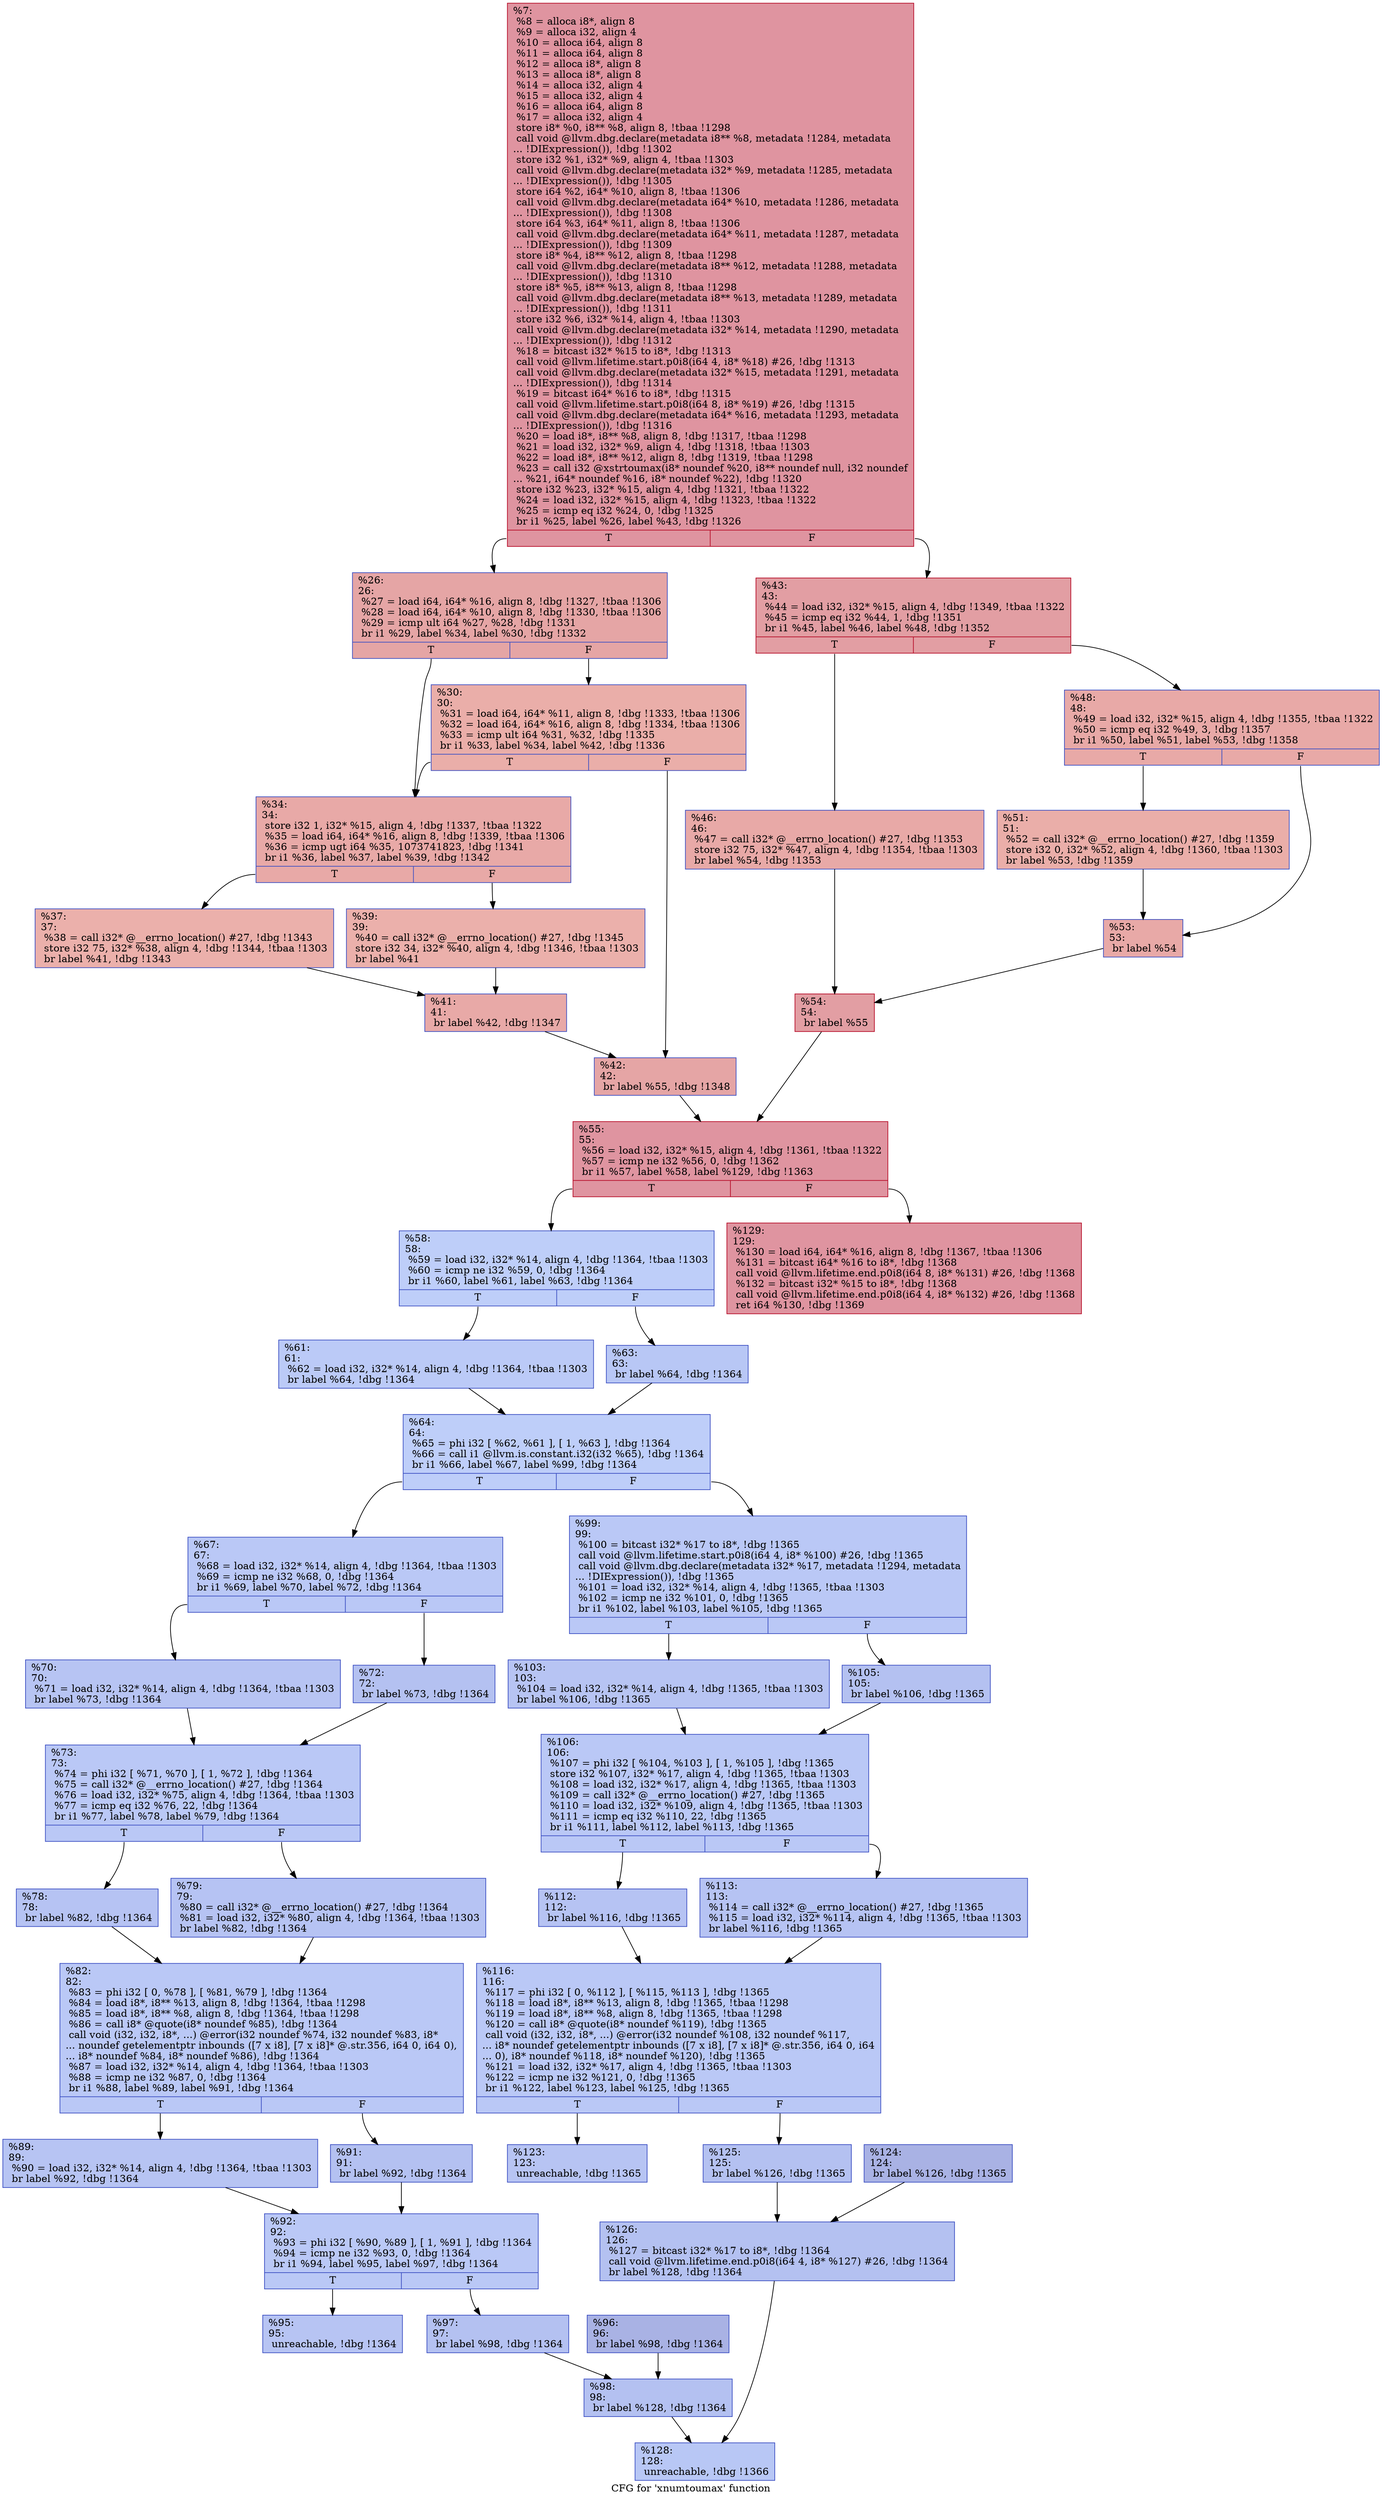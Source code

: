 digraph "CFG for 'xnumtoumax' function" {
	label="CFG for 'xnumtoumax' function";

	Node0x273cb00 [shape=record,color="#b70d28ff", style=filled, fillcolor="#b70d2870",label="{%7:\l  %8 = alloca i8*, align 8\l  %9 = alloca i32, align 4\l  %10 = alloca i64, align 8\l  %11 = alloca i64, align 8\l  %12 = alloca i8*, align 8\l  %13 = alloca i8*, align 8\l  %14 = alloca i32, align 4\l  %15 = alloca i32, align 4\l  %16 = alloca i64, align 8\l  %17 = alloca i32, align 4\l  store i8* %0, i8** %8, align 8, !tbaa !1298\l  call void @llvm.dbg.declare(metadata i8** %8, metadata !1284, metadata\l... !DIExpression()), !dbg !1302\l  store i32 %1, i32* %9, align 4, !tbaa !1303\l  call void @llvm.dbg.declare(metadata i32* %9, metadata !1285, metadata\l... !DIExpression()), !dbg !1305\l  store i64 %2, i64* %10, align 8, !tbaa !1306\l  call void @llvm.dbg.declare(metadata i64* %10, metadata !1286, metadata\l... !DIExpression()), !dbg !1308\l  store i64 %3, i64* %11, align 8, !tbaa !1306\l  call void @llvm.dbg.declare(metadata i64* %11, metadata !1287, metadata\l... !DIExpression()), !dbg !1309\l  store i8* %4, i8** %12, align 8, !tbaa !1298\l  call void @llvm.dbg.declare(metadata i8** %12, metadata !1288, metadata\l... !DIExpression()), !dbg !1310\l  store i8* %5, i8** %13, align 8, !tbaa !1298\l  call void @llvm.dbg.declare(metadata i8** %13, metadata !1289, metadata\l... !DIExpression()), !dbg !1311\l  store i32 %6, i32* %14, align 4, !tbaa !1303\l  call void @llvm.dbg.declare(metadata i32* %14, metadata !1290, metadata\l... !DIExpression()), !dbg !1312\l  %18 = bitcast i32* %15 to i8*, !dbg !1313\l  call void @llvm.lifetime.start.p0i8(i64 4, i8* %18) #26, !dbg !1313\l  call void @llvm.dbg.declare(metadata i32* %15, metadata !1291, metadata\l... !DIExpression()), !dbg !1314\l  %19 = bitcast i64* %16 to i8*, !dbg !1315\l  call void @llvm.lifetime.start.p0i8(i64 8, i8* %19) #26, !dbg !1315\l  call void @llvm.dbg.declare(metadata i64* %16, metadata !1293, metadata\l... !DIExpression()), !dbg !1316\l  %20 = load i8*, i8** %8, align 8, !dbg !1317, !tbaa !1298\l  %21 = load i32, i32* %9, align 4, !dbg !1318, !tbaa !1303\l  %22 = load i8*, i8** %12, align 8, !dbg !1319, !tbaa !1298\l  %23 = call i32 @xstrtoumax(i8* noundef %20, i8** noundef null, i32 noundef\l... %21, i64* noundef %16, i8* noundef %22), !dbg !1320\l  store i32 %23, i32* %15, align 4, !dbg !1321, !tbaa !1322\l  %24 = load i32, i32* %15, align 4, !dbg !1323, !tbaa !1322\l  %25 = icmp eq i32 %24, 0, !dbg !1325\l  br i1 %25, label %26, label %43, !dbg !1326\l|{<s0>T|<s1>F}}"];
	Node0x273cb00:s0 -> Node0x273ccd0;
	Node0x273cb00:s1 -> Node0x273cf00;
	Node0x273ccd0 [shape=record,color="#3d50c3ff", style=filled, fillcolor="#c5333470",label="{%26:\l26:                                               \l  %27 = load i64, i64* %16, align 8, !dbg !1327, !tbaa !1306\l  %28 = load i64, i64* %10, align 8, !dbg !1330, !tbaa !1306\l  %29 = icmp ult i64 %27, %28, !dbg !1331\l  br i1 %29, label %34, label %30, !dbg !1332\l|{<s0>T|<s1>F}}"];
	Node0x273ccd0:s0 -> Node0x273cd70;
	Node0x273ccd0:s1 -> Node0x273cd20;
	Node0x273cd20 [shape=record,color="#3d50c3ff", style=filled, fillcolor="#d0473d70",label="{%30:\l30:                                               \l  %31 = load i64, i64* %11, align 8, !dbg !1333, !tbaa !1306\l  %32 = load i64, i64* %16, align 8, !dbg !1334, !tbaa !1306\l  %33 = icmp ult i64 %31, %32, !dbg !1335\l  br i1 %33, label %34, label %42, !dbg !1336\l|{<s0>T|<s1>F}}"];
	Node0x273cd20:s0 -> Node0x273cd70;
	Node0x273cd20:s1 -> Node0x273ceb0;
	Node0x273cd70 [shape=record,color="#3d50c3ff", style=filled, fillcolor="#ca3b3770",label="{%34:\l34:                                               \l  store i32 1, i32* %15, align 4, !dbg !1337, !tbaa !1322\l  %35 = load i64, i64* %16, align 8, !dbg !1339, !tbaa !1306\l  %36 = icmp ugt i64 %35, 1073741823, !dbg !1341\l  br i1 %36, label %37, label %39, !dbg !1342\l|{<s0>T|<s1>F}}"];
	Node0x273cd70:s0 -> Node0x273cdc0;
	Node0x273cd70:s1 -> Node0x273ce10;
	Node0x273cdc0 [shape=record,color="#3d50c3ff", style=filled, fillcolor="#d24b4070",label="{%37:\l37:                                               \l  %38 = call i32* @__errno_location() #27, !dbg !1343\l  store i32 75, i32* %38, align 4, !dbg !1344, !tbaa !1303\l  br label %41, !dbg !1343\l}"];
	Node0x273cdc0 -> Node0x273ce60;
	Node0x273ce10 [shape=record,color="#3d50c3ff", style=filled, fillcolor="#d24b4070",label="{%39:\l39:                                               \l  %40 = call i32* @__errno_location() #27, !dbg !1345\l  store i32 34, i32* %40, align 4, !dbg !1346, !tbaa !1303\l  br label %41\l}"];
	Node0x273ce10 -> Node0x273ce60;
	Node0x273ce60 [shape=record,color="#3d50c3ff", style=filled, fillcolor="#ca3b3770",label="{%41:\l41:                                               \l  br label %42, !dbg !1347\l}"];
	Node0x273ce60 -> Node0x273ceb0;
	Node0x273ceb0 [shape=record,color="#3d50c3ff", style=filled, fillcolor="#c5333470",label="{%42:\l42:                                               \l  br label %55, !dbg !1348\l}"];
	Node0x273ceb0 -> Node0x273d0e0;
	Node0x273cf00 [shape=record,color="#b70d28ff", style=filled, fillcolor="#be242e70",label="{%43:\l43:                                               \l  %44 = load i32, i32* %15, align 4, !dbg !1349, !tbaa !1322\l  %45 = icmp eq i32 %44, 1, !dbg !1351\l  br i1 %45, label %46, label %48, !dbg !1352\l|{<s0>T|<s1>F}}"];
	Node0x273cf00:s0 -> Node0x273cf50;
	Node0x273cf00:s1 -> Node0x273cfa0;
	Node0x273cf50 [shape=record,color="#3d50c3ff", style=filled, fillcolor="#ca3b3770",label="{%46:\l46:                                               \l  %47 = call i32* @__errno_location() #27, !dbg !1353\l  store i32 75, i32* %47, align 4, !dbg !1354, !tbaa !1303\l  br label %54, !dbg !1353\l}"];
	Node0x273cf50 -> Node0x273d090;
	Node0x273cfa0 [shape=record,color="#3d50c3ff", style=filled, fillcolor="#ca3b3770",label="{%48:\l48:                                               \l  %49 = load i32, i32* %15, align 4, !dbg !1355, !tbaa !1322\l  %50 = icmp eq i32 %49, 3, !dbg !1357\l  br i1 %50, label %51, label %53, !dbg !1358\l|{<s0>T|<s1>F}}"];
	Node0x273cfa0:s0 -> Node0x273cff0;
	Node0x273cfa0:s1 -> Node0x273d040;
	Node0x273cff0 [shape=record,color="#3d50c3ff", style=filled, fillcolor="#d0473d70",label="{%51:\l51:                                               \l  %52 = call i32* @__errno_location() #27, !dbg !1359\l  store i32 0, i32* %52, align 4, !dbg !1360, !tbaa !1303\l  br label %53, !dbg !1359\l}"];
	Node0x273cff0 -> Node0x273d040;
	Node0x273d040 [shape=record,color="#3d50c3ff", style=filled, fillcolor="#ca3b3770",label="{%53:\l53:                                               \l  br label %54\l}"];
	Node0x273d040 -> Node0x273d090;
	Node0x273d090 [shape=record,color="#b70d28ff", style=filled, fillcolor="#be242e70",label="{%54:\l54:                                               \l  br label %55\l}"];
	Node0x273d090 -> Node0x273d0e0;
	Node0x273d0e0 [shape=record,color="#b70d28ff", style=filled, fillcolor="#b70d2870",label="{%55:\l55:                                               \l  %56 = load i32, i32* %15, align 4, !dbg !1361, !tbaa !1322\l  %57 = icmp ne i32 %56, 0, !dbg !1362\l  br i1 %57, label %58, label %129, !dbg !1363\l|{<s0>T|<s1>F}}"];
	Node0x273d0e0:s0 -> Node0x273d130;
	Node0x273d0e0:s1 -> Node0x273da90;
	Node0x273d130 [shape=record,color="#3d50c3ff", style=filled, fillcolor="#6c8ff170",label="{%58:\l58:                                               \l  %59 = load i32, i32* %14, align 4, !dbg !1364, !tbaa !1303\l  %60 = icmp ne i32 %59, 0, !dbg !1364\l  br i1 %60, label %61, label %63, !dbg !1364\l|{<s0>T|<s1>F}}"];
	Node0x273d130:s0 -> Node0x273d180;
	Node0x273d130:s1 -> Node0x273d1d0;
	Node0x273d180 [shape=record,color="#3d50c3ff", style=filled, fillcolor="#6687ed70",label="{%61:\l61:                                               \l  %62 = load i32, i32* %14, align 4, !dbg !1364, !tbaa !1303\l  br label %64, !dbg !1364\l}"];
	Node0x273d180 -> Node0x273d220;
	Node0x273d1d0 [shape=record,color="#3d50c3ff", style=filled, fillcolor="#5f7fe870",label="{%63:\l63:                                               \l  br label %64, !dbg !1364\l}"];
	Node0x273d1d0 -> Node0x273d220;
	Node0x273d220 [shape=record,color="#3d50c3ff", style=filled, fillcolor="#6c8ff170",label="{%64:\l64:                                               \l  %65 = phi i32 [ %62, %61 ], [ 1, %63 ], !dbg !1364\l  %66 = call i1 @llvm.is.constant.i32(i32 %65), !dbg !1364\l  br i1 %66, label %67, label %99, !dbg !1364\l|{<s0>T|<s1>F}}"];
	Node0x273d220:s0 -> Node0x273d270;
	Node0x273d220:s1 -> Node0x273d6d0;
	Node0x273d270 [shape=record,color="#3d50c3ff", style=filled, fillcolor="#6282ea70",label="{%67:\l67:                                               \l  %68 = load i32, i32* %14, align 4, !dbg !1364, !tbaa !1303\l  %69 = icmp ne i32 %68, 0, !dbg !1364\l  br i1 %69, label %70, label %72, !dbg !1364\l|{<s0>T|<s1>F}}"];
	Node0x273d270:s0 -> Node0x273d2c0;
	Node0x273d270:s1 -> Node0x273d310;
	Node0x273d2c0 [shape=record,color="#3d50c3ff", style=filled, fillcolor="#5b7ae570",label="{%70:\l70:                                               \l  %71 = load i32, i32* %14, align 4, !dbg !1364, !tbaa !1303\l  br label %73, !dbg !1364\l}"];
	Node0x273d2c0 -> Node0x273d360;
	Node0x273d310 [shape=record,color="#3d50c3ff", style=filled, fillcolor="#5572df70",label="{%72:\l72:                                               \l  br label %73, !dbg !1364\l}"];
	Node0x273d310 -> Node0x273d360;
	Node0x273d360 [shape=record,color="#3d50c3ff", style=filled, fillcolor="#6282ea70",label="{%73:\l73:                                               \l  %74 = phi i32 [ %71, %70 ], [ 1, %72 ], !dbg !1364\l  %75 = call i32* @__errno_location() #27, !dbg !1364\l  %76 = load i32, i32* %75, align 4, !dbg !1364, !tbaa !1303\l  %77 = icmp eq i32 %76, 22, !dbg !1364\l  br i1 %77, label %78, label %79, !dbg !1364\l|{<s0>T|<s1>F}}"];
	Node0x273d360:s0 -> Node0x273d3b0;
	Node0x273d360:s1 -> Node0x273d400;
	Node0x273d3b0 [shape=record,color="#3d50c3ff", style=filled, fillcolor="#5977e370",label="{%78:\l78:                                               \l  br label %82, !dbg !1364\l}"];
	Node0x273d3b0 -> Node0x273d450;
	Node0x273d400 [shape=record,color="#3d50c3ff", style=filled, fillcolor="#5977e370",label="{%79:\l79:                                               \l  %80 = call i32* @__errno_location() #27, !dbg !1364\l  %81 = load i32, i32* %80, align 4, !dbg !1364, !tbaa !1303\l  br label %82, !dbg !1364\l}"];
	Node0x273d400 -> Node0x273d450;
	Node0x273d450 [shape=record,color="#3d50c3ff", style=filled, fillcolor="#6282ea70",label="{%82:\l82:                                               \l  %83 = phi i32 [ 0, %78 ], [ %81, %79 ], !dbg !1364\l  %84 = load i8*, i8** %13, align 8, !dbg !1364, !tbaa !1298\l  %85 = load i8*, i8** %8, align 8, !dbg !1364, !tbaa !1298\l  %86 = call i8* @quote(i8* noundef %85), !dbg !1364\l  call void (i32, i32, i8*, ...) @error(i32 noundef %74, i32 noundef %83, i8*\l... noundef getelementptr inbounds ([7 x i8], [7 x i8]* @.str.356, i64 0, i64 0),\l... i8* noundef %84, i8* noundef %86), !dbg !1364\l  %87 = load i32, i32* %14, align 4, !dbg !1364, !tbaa !1303\l  %88 = icmp ne i32 %87, 0, !dbg !1364\l  br i1 %88, label %89, label %91, !dbg !1364\l|{<s0>T|<s1>F}}"];
	Node0x273d450:s0 -> Node0x273d4a0;
	Node0x273d450:s1 -> Node0x273d4f0;
	Node0x273d4a0 [shape=record,color="#3d50c3ff", style=filled, fillcolor="#5b7ae570",label="{%89:\l89:                                               \l  %90 = load i32, i32* %14, align 4, !dbg !1364, !tbaa !1303\l  br label %92, !dbg !1364\l}"];
	Node0x273d4a0 -> Node0x273d540;
	Node0x273d4f0 [shape=record,color="#3d50c3ff", style=filled, fillcolor="#5572df70",label="{%91:\l91:                                               \l  br label %92, !dbg !1364\l}"];
	Node0x273d4f0 -> Node0x273d540;
	Node0x273d540 [shape=record,color="#3d50c3ff", style=filled, fillcolor="#6282ea70",label="{%92:\l92:                                               \l  %93 = phi i32 [ %90, %89 ], [ 1, %91 ], !dbg !1364\l  %94 = icmp ne i32 %93, 0, !dbg !1364\l  br i1 %94, label %95, label %97, !dbg !1364\l|{<s0>T|<s1>F}}"];
	Node0x273d540:s0 -> Node0x273d590;
	Node0x273d540:s1 -> Node0x273d630;
	Node0x273d590 [shape=record,color="#3d50c3ff", style=filled, fillcolor="#5b7ae570",label="{%95:\l95:                                               \l  unreachable, !dbg !1364\l}"];
	Node0x273d5e0 [shape=record,color="#3d50c3ff", style=filled, fillcolor="#3d50c370",label="{%96:\l96:                                               \l  br label %98, !dbg !1364\l}"];
	Node0x273d5e0 -> Node0x273d680;
	Node0x273d630 [shape=record,color="#3d50c3ff", style=filled, fillcolor="#5572df70",label="{%97:\l97:                                               \l  br label %98, !dbg !1364\l}"];
	Node0x273d630 -> Node0x273d680;
	Node0x273d680 [shape=record,color="#3d50c3ff", style=filled, fillcolor="#5572df70",label="{%98:\l98:                                               \l  br label %128, !dbg !1364\l}"];
	Node0x273d680 -> Node0x273da40;
	Node0x273d6d0 [shape=record,color="#3d50c3ff", style=filled, fillcolor="#6282ea70",label="{%99:\l99:                                               \l  %100 = bitcast i32* %17 to i8*, !dbg !1365\l  call void @llvm.lifetime.start.p0i8(i64 4, i8* %100) #26, !dbg !1365\l  call void @llvm.dbg.declare(metadata i32* %17, metadata !1294, metadata\l... !DIExpression()), !dbg !1365\l  %101 = load i32, i32* %14, align 4, !dbg !1365, !tbaa !1303\l  %102 = icmp ne i32 %101, 0, !dbg !1365\l  br i1 %102, label %103, label %105, !dbg !1365\l|{<s0>T|<s1>F}}"];
	Node0x273d6d0:s0 -> Node0x273d720;
	Node0x273d6d0:s1 -> Node0x273d770;
	Node0x273d720 [shape=record,color="#3d50c3ff", style=filled, fillcolor="#5b7ae570",label="{%103:\l103:                                              \l  %104 = load i32, i32* %14, align 4, !dbg !1365, !tbaa !1303\l  br label %106, !dbg !1365\l}"];
	Node0x273d720 -> Node0x273d7c0;
	Node0x273d770 [shape=record,color="#3d50c3ff", style=filled, fillcolor="#5572df70",label="{%105:\l105:                                              \l  br label %106, !dbg !1365\l}"];
	Node0x273d770 -> Node0x273d7c0;
	Node0x273d7c0 [shape=record,color="#3d50c3ff", style=filled, fillcolor="#6282ea70",label="{%106:\l106:                                              \l  %107 = phi i32 [ %104, %103 ], [ 1, %105 ], !dbg !1365\l  store i32 %107, i32* %17, align 4, !dbg !1365, !tbaa !1303\l  %108 = load i32, i32* %17, align 4, !dbg !1365, !tbaa !1303\l  %109 = call i32* @__errno_location() #27, !dbg !1365\l  %110 = load i32, i32* %109, align 4, !dbg !1365, !tbaa !1303\l  %111 = icmp eq i32 %110, 22, !dbg !1365\l  br i1 %111, label %112, label %113, !dbg !1365\l|{<s0>T|<s1>F}}"];
	Node0x273d7c0:s0 -> Node0x273d810;
	Node0x273d7c0:s1 -> Node0x273d860;
	Node0x273d810 [shape=record,color="#3d50c3ff", style=filled, fillcolor="#5977e370",label="{%112:\l112:                                              \l  br label %116, !dbg !1365\l}"];
	Node0x273d810 -> Node0x273d8b0;
	Node0x273d860 [shape=record,color="#3d50c3ff", style=filled, fillcolor="#5977e370",label="{%113:\l113:                                              \l  %114 = call i32* @__errno_location() #27, !dbg !1365\l  %115 = load i32, i32* %114, align 4, !dbg !1365, !tbaa !1303\l  br label %116, !dbg !1365\l}"];
	Node0x273d860 -> Node0x273d8b0;
	Node0x273d8b0 [shape=record,color="#3d50c3ff", style=filled, fillcolor="#6282ea70",label="{%116:\l116:                                              \l  %117 = phi i32 [ 0, %112 ], [ %115, %113 ], !dbg !1365\l  %118 = load i8*, i8** %13, align 8, !dbg !1365, !tbaa !1298\l  %119 = load i8*, i8** %8, align 8, !dbg !1365, !tbaa !1298\l  %120 = call i8* @quote(i8* noundef %119), !dbg !1365\l  call void (i32, i32, i8*, ...) @error(i32 noundef %108, i32 noundef %117,\l... i8* noundef getelementptr inbounds ([7 x i8], [7 x i8]* @.str.356, i64 0, i64\l... 0), i8* noundef %118, i8* noundef %120), !dbg !1365\l  %121 = load i32, i32* %17, align 4, !dbg !1365, !tbaa !1303\l  %122 = icmp ne i32 %121, 0, !dbg !1365\l  br i1 %122, label %123, label %125, !dbg !1365\l|{<s0>T|<s1>F}}"];
	Node0x273d8b0:s0 -> Node0x273d900;
	Node0x273d8b0:s1 -> Node0x273d9a0;
	Node0x273d900 [shape=record,color="#3d50c3ff", style=filled, fillcolor="#5b7ae570",label="{%123:\l123:                                              \l  unreachable, !dbg !1365\l}"];
	Node0x273d950 [shape=record,color="#3d50c3ff", style=filled, fillcolor="#3d50c370",label="{%124:\l124:                                              \l  br label %126, !dbg !1365\l}"];
	Node0x273d950 -> Node0x273d9f0;
	Node0x273d9a0 [shape=record,color="#3d50c3ff", style=filled, fillcolor="#5572df70",label="{%125:\l125:                                              \l  br label %126, !dbg !1365\l}"];
	Node0x273d9a0 -> Node0x273d9f0;
	Node0x273d9f0 [shape=record,color="#3d50c3ff", style=filled, fillcolor="#5572df70",label="{%126:\l126:                                              \l  %127 = bitcast i32* %17 to i8*, !dbg !1364\l  call void @llvm.lifetime.end.p0i8(i64 4, i8* %127) #26, !dbg !1364\l  br label %128, !dbg !1364\l}"];
	Node0x273d9f0 -> Node0x273da40;
	Node0x273da40 [shape=record,color="#3d50c3ff", style=filled, fillcolor="#5f7fe870",label="{%128:\l128:                                              \l  unreachable, !dbg !1366\l}"];
	Node0x273da90 [shape=record,color="#b70d28ff", style=filled, fillcolor="#b70d2870",label="{%129:\l129:                                              \l  %130 = load i64, i64* %16, align 8, !dbg !1367, !tbaa !1306\l  %131 = bitcast i64* %16 to i8*, !dbg !1368\l  call void @llvm.lifetime.end.p0i8(i64 8, i8* %131) #26, !dbg !1368\l  %132 = bitcast i32* %15 to i8*, !dbg !1368\l  call void @llvm.lifetime.end.p0i8(i64 4, i8* %132) #26, !dbg !1368\l  ret i64 %130, !dbg !1369\l}"];
}
